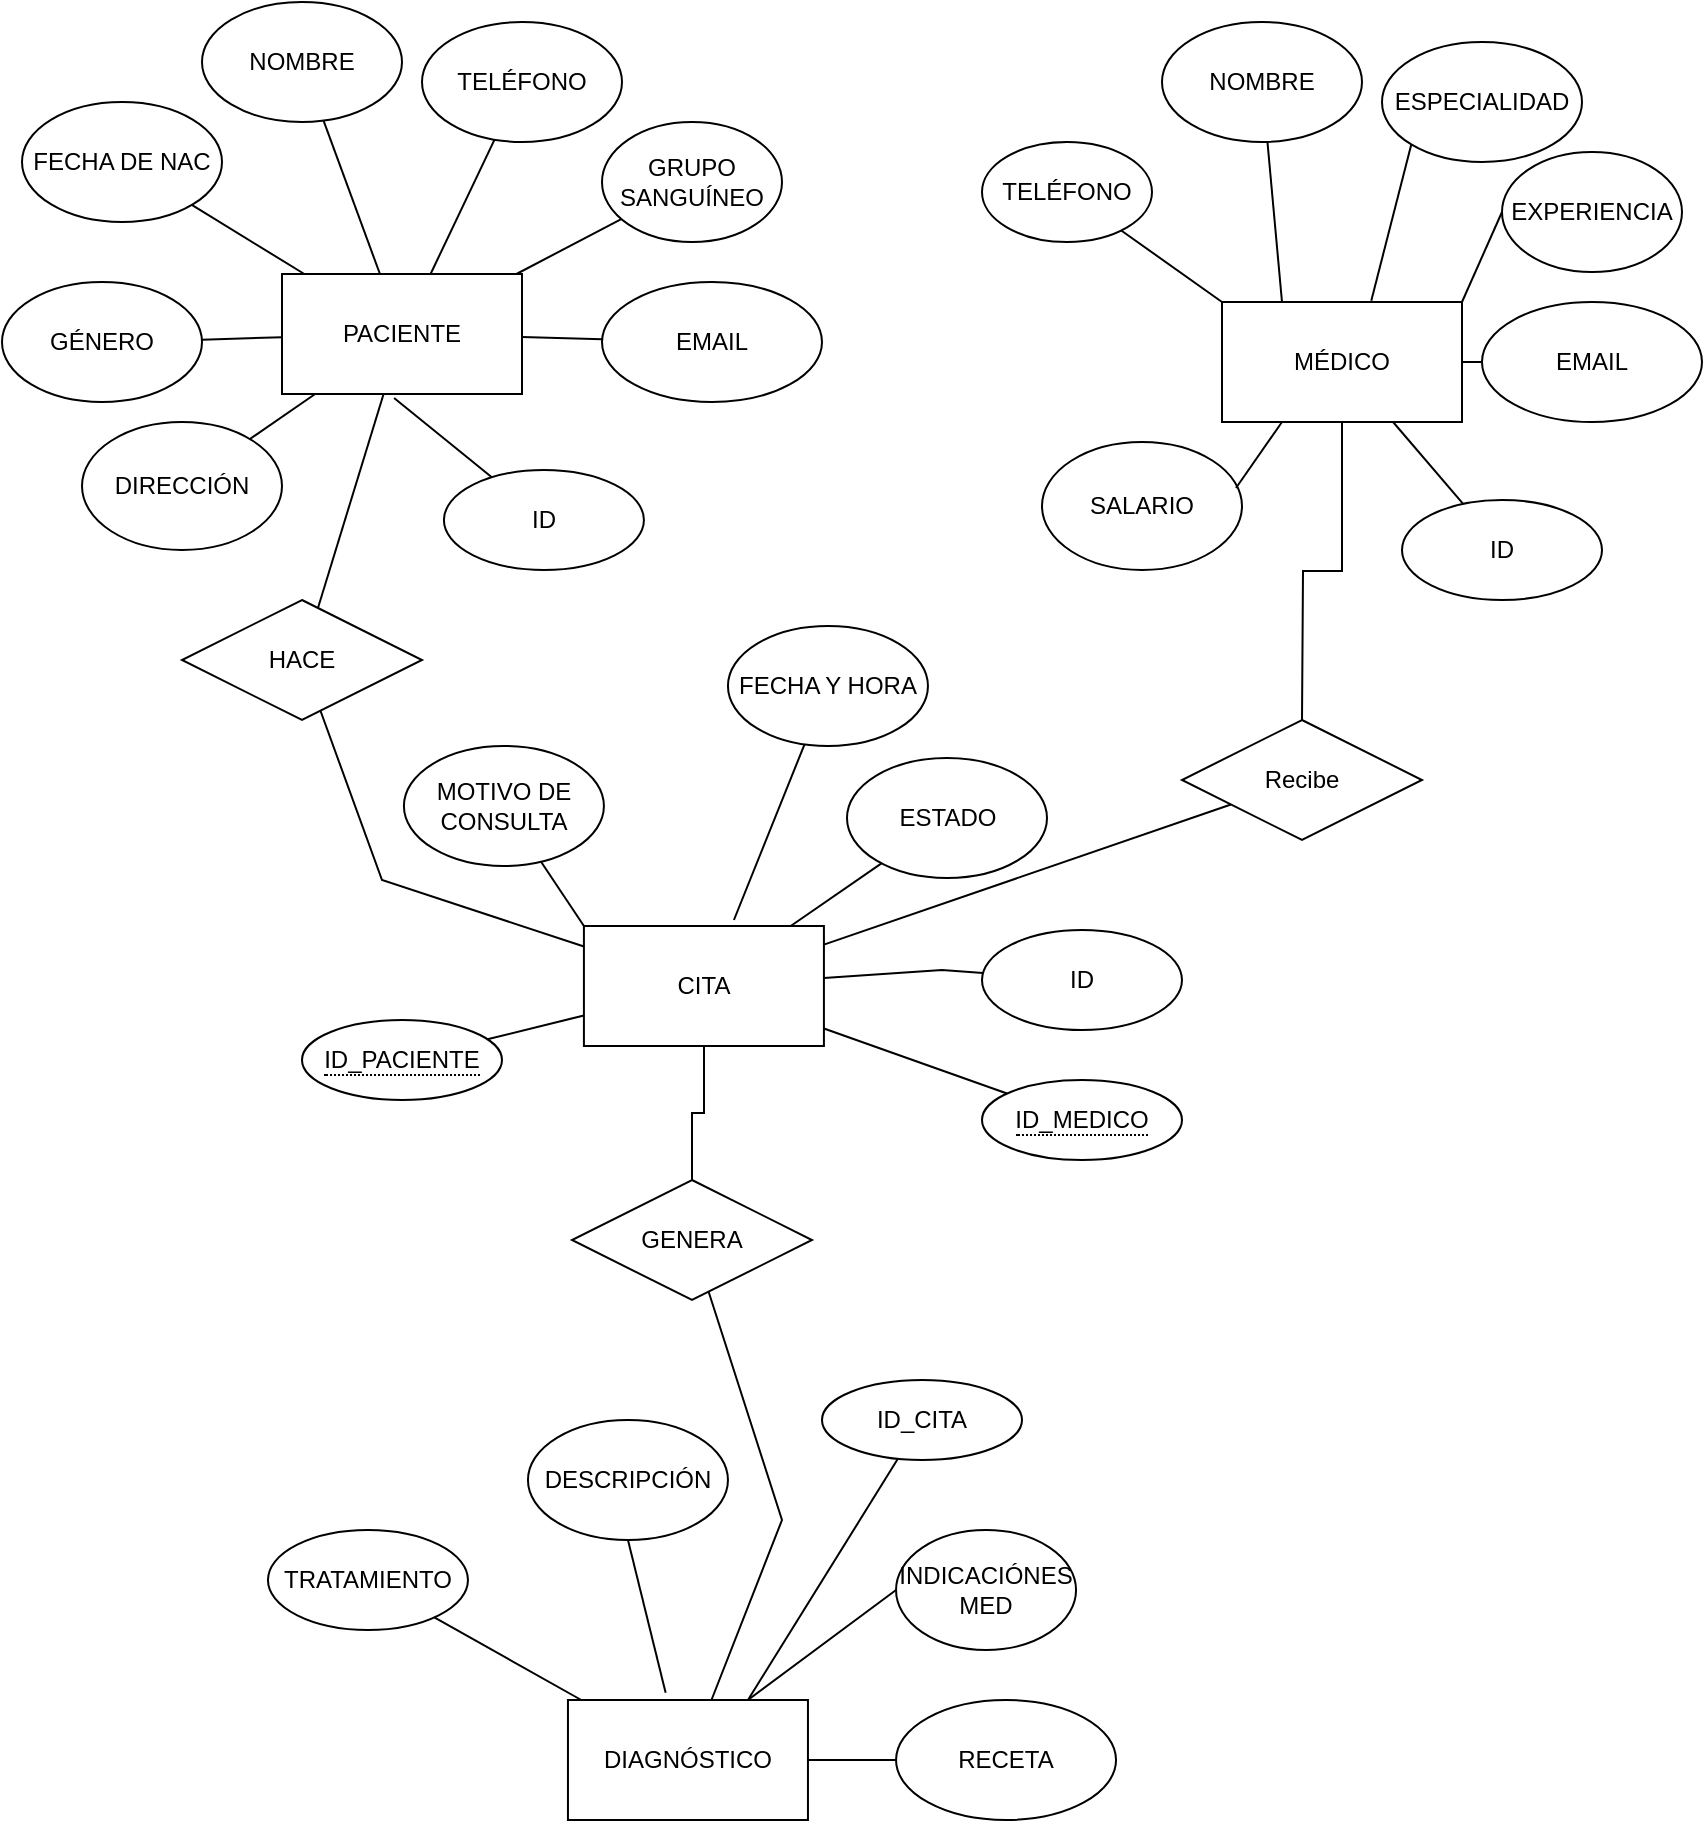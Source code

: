 <mxfile version="28.0.7">
  <diagram name="Página-1" id="E_bSarp13sf75rRkLyid">
    <mxGraphModel dx="2187" dy="827" grid="1" gridSize="10" guides="1" tooltips="1" connect="1" arrows="1" fold="1" page="1" pageScale="1" pageWidth="827" pageHeight="1169" math="0" shadow="0">
      <root>
        <mxCell id="0" />
        <mxCell id="1" parent="0" />
        <mxCell id="nvTaQmW-iZs42IipCPyI-71" style="rounded=0;orthogonalLoop=1;jettySize=auto;html=1;endArrow=none;endFill=0;" edge="1" parent="1" source="nvTaQmW-iZs42IipCPyI-1" target="nvTaQmW-iZs42IipCPyI-69">
          <mxGeometry relative="1" as="geometry" />
        </mxCell>
        <mxCell id="nvTaQmW-iZs42IipCPyI-1" value="PACIENTE" style="rounded=0;whiteSpace=wrap;html=1;" vertex="1" parent="1">
          <mxGeometry x="70" y="207" width="120" height="60" as="geometry" />
        </mxCell>
        <mxCell id="nvTaQmW-iZs42IipCPyI-2" value="NOMBRE" style="ellipse;whiteSpace=wrap;html=1;" vertex="1" parent="1">
          <mxGeometry x="30" y="71" width="100" height="60" as="geometry" />
        </mxCell>
        <mxCell id="nvTaQmW-iZs42IipCPyI-3" value="ID" style="ellipse;whiteSpace=wrap;html=1;" vertex="1" parent="1">
          <mxGeometry x="150.96" y="305" width="100" height="50" as="geometry" />
        </mxCell>
        <mxCell id="nvTaQmW-iZs42IipCPyI-4" value="GÉNERO" style="ellipse;whiteSpace=wrap;html=1;" vertex="1" parent="1">
          <mxGeometry x="-70" y="211" width="100" height="60" as="geometry" />
        </mxCell>
        <mxCell id="nvTaQmW-iZs42IipCPyI-5" value="GRUPO SANGUÍNEO" style="ellipse;whiteSpace=wrap;html=1;" vertex="1" parent="1">
          <mxGeometry x="230" y="131" width="90" height="60" as="geometry" />
        </mxCell>
        <mxCell id="nvTaQmW-iZs42IipCPyI-6" value="FECHA DE NAC" style="ellipse;whiteSpace=wrap;html=1;" vertex="1" parent="1">
          <mxGeometry x="-60" y="121" width="100" height="60" as="geometry" />
        </mxCell>
        <mxCell id="nvTaQmW-iZs42IipCPyI-7" value="TELÉFONO" style="ellipse;whiteSpace=wrap;html=1;" vertex="1" parent="1">
          <mxGeometry x="140" y="81" width="100" height="60" as="geometry" />
        </mxCell>
        <mxCell id="nvTaQmW-iZs42IipCPyI-8" value="EMAIL" style="ellipse;whiteSpace=wrap;html=1;" vertex="1" parent="1">
          <mxGeometry x="230" y="211" width="110" height="60" as="geometry" />
        </mxCell>
        <mxCell id="nvTaQmW-iZs42IipCPyI-9" value="DIRECCIÓN" style="ellipse;whiteSpace=wrap;html=1;" vertex="1" parent="1">
          <mxGeometry x="-30" y="281" width="100" height="64" as="geometry" />
        </mxCell>
        <mxCell id="nvTaQmW-iZs42IipCPyI-10" value="" style="endArrow=none;html=1;rounded=0;" edge="1" parent="1" target="nvTaQmW-iZs42IipCPyI-2" source="nvTaQmW-iZs42IipCPyI-1">
          <mxGeometry width="50" height="50" relative="1" as="geometry">
            <mxPoint x="90" y="211" as="sourcePoint" />
            <mxPoint x="140" y="161" as="targetPoint" />
          </mxGeometry>
        </mxCell>
        <mxCell id="nvTaQmW-iZs42IipCPyI-11" value="" style="endArrow=none;html=1;rounded=0;" edge="1" parent="1" source="nvTaQmW-iZs42IipCPyI-6" target="nvTaQmW-iZs42IipCPyI-1">
          <mxGeometry width="50" height="50" relative="1" as="geometry">
            <mxPoint x="87" y="241" as="sourcePoint" />
            <mxPoint x="80" y="161" as="targetPoint" />
          </mxGeometry>
        </mxCell>
        <mxCell id="nvTaQmW-iZs42IipCPyI-12" value="" style="endArrow=none;html=1;rounded=0;" edge="1" parent="1" source="nvTaQmW-iZs42IipCPyI-9" target="nvTaQmW-iZs42IipCPyI-1">
          <mxGeometry width="50" height="50" relative="1" as="geometry">
            <mxPoint x="107" y="321" as="sourcePoint" />
            <mxPoint x="100" y="241" as="targetPoint" />
          </mxGeometry>
        </mxCell>
        <mxCell id="nvTaQmW-iZs42IipCPyI-13" value="" style="endArrow=none;html=1;rounded=0;entryX=0.467;entryY=1.033;entryDx=0;entryDy=0;entryPerimeter=0;" edge="1" parent="1" source="nvTaQmW-iZs42IipCPyI-3" target="nvTaQmW-iZs42IipCPyI-1">
          <mxGeometry width="50" height="50" relative="1" as="geometry">
            <mxPoint x="77" y="341" as="sourcePoint" />
            <mxPoint x="70" y="261" as="targetPoint" />
            <Array as="points" />
          </mxGeometry>
        </mxCell>
        <mxCell id="nvTaQmW-iZs42IipCPyI-14" value="" style="endArrow=none;html=1;rounded=0;" edge="1" parent="1" source="nvTaQmW-iZs42IipCPyI-4" target="nvTaQmW-iZs42IipCPyI-1">
          <mxGeometry width="50" height="50" relative="1" as="geometry">
            <mxPoint x="-23" y="331" as="sourcePoint" />
            <mxPoint x="-30" y="251" as="targetPoint" />
          </mxGeometry>
        </mxCell>
        <mxCell id="nvTaQmW-iZs42IipCPyI-15" value="" style="endArrow=none;html=1;rounded=0;" edge="1" parent="1" source="nvTaQmW-iZs42IipCPyI-1" target="nvTaQmW-iZs42IipCPyI-7">
          <mxGeometry width="50" height="50" relative="1" as="geometry">
            <mxPoint x="-23" y="381" as="sourcePoint" />
            <mxPoint x="-30" y="301" as="targetPoint" />
          </mxGeometry>
        </mxCell>
        <mxCell id="nvTaQmW-iZs42IipCPyI-16" value="" style="endArrow=none;html=1;rounded=0;" edge="1" parent="1" source="nvTaQmW-iZs42IipCPyI-1" target="nvTaQmW-iZs42IipCPyI-5">
          <mxGeometry width="50" height="50" relative="1" as="geometry">
            <mxPoint x="37" y="351" as="sourcePoint" />
            <mxPoint x="230" y="161" as="targetPoint" />
          </mxGeometry>
        </mxCell>
        <mxCell id="nvTaQmW-iZs42IipCPyI-73" style="edgeStyle=orthogonalEdgeStyle;rounded=0;orthogonalLoop=1;jettySize=auto;html=1;endArrow=none;endFill=0;" edge="1" parent="1" source="nvTaQmW-iZs42IipCPyI-18">
          <mxGeometry relative="1" as="geometry">
            <mxPoint x="580" y="430" as="targetPoint" />
          </mxGeometry>
        </mxCell>
        <mxCell id="nvTaQmW-iZs42IipCPyI-18" value="MÉDICO" style="rounded=0;whiteSpace=wrap;html=1;" vertex="1" parent="1">
          <mxGeometry x="540" y="221" width="120" height="60" as="geometry" />
        </mxCell>
        <mxCell id="nvTaQmW-iZs42IipCPyI-19" value="NOMBRE" style="ellipse;whiteSpace=wrap;html=1;" vertex="1" parent="1">
          <mxGeometry x="510" y="81" width="100" height="60" as="geometry" />
        </mxCell>
        <mxCell id="nvTaQmW-iZs42IipCPyI-20" value="ID" style="ellipse;whiteSpace=wrap;html=1;" vertex="1" parent="1">
          <mxGeometry x="630" y="320" width="100" height="50" as="geometry" />
        </mxCell>
        <mxCell id="nvTaQmW-iZs42IipCPyI-21" value="EXPERIENCIA" style="ellipse;whiteSpace=wrap;html=1;" vertex="1" parent="1">
          <mxGeometry x="680" y="146" width="90" height="60" as="geometry" />
        </mxCell>
        <mxCell id="nvTaQmW-iZs42IipCPyI-22" value="TELÉFONO" style="ellipse;whiteSpace=wrap;html=1;" vertex="1" parent="1">
          <mxGeometry x="420" y="141" width="85" height="50" as="geometry" />
        </mxCell>
        <mxCell id="nvTaQmW-iZs42IipCPyI-23" value="ESPECIALIDAD" style="ellipse;whiteSpace=wrap;html=1;" vertex="1" parent="1">
          <mxGeometry x="620" y="91" width="100" height="60" as="geometry" />
        </mxCell>
        <mxCell id="nvTaQmW-iZs42IipCPyI-24" value="EMAIL" style="ellipse;whiteSpace=wrap;html=1;" vertex="1" parent="1">
          <mxGeometry x="670" y="221" width="110" height="60" as="geometry" />
        </mxCell>
        <mxCell id="nvTaQmW-iZs42IipCPyI-25" value="SALARIO" style="ellipse;whiteSpace=wrap;html=1;" vertex="1" parent="1">
          <mxGeometry x="450" y="291" width="100" height="64" as="geometry" />
        </mxCell>
        <mxCell id="nvTaQmW-iZs42IipCPyI-26" value="" style="endArrow=none;html=1;rounded=0;" edge="1" parent="1" target="nvTaQmW-iZs42IipCPyI-19">
          <mxGeometry width="50" height="50" relative="1" as="geometry">
            <mxPoint x="570" y="221" as="sourcePoint" />
            <mxPoint x="620" y="171" as="targetPoint" />
          </mxGeometry>
        </mxCell>
        <mxCell id="nvTaQmW-iZs42IipCPyI-27" value="" style="endArrow=none;html=1;rounded=0;entryX=0;entryY=0;entryDx=0;entryDy=0;" edge="1" parent="1" source="nvTaQmW-iZs42IipCPyI-22" target="nvTaQmW-iZs42IipCPyI-18">
          <mxGeometry width="50" height="50" relative="1" as="geometry">
            <mxPoint x="567" y="251" as="sourcePoint" />
            <mxPoint x="560" y="171" as="targetPoint" />
          </mxGeometry>
        </mxCell>
        <mxCell id="nvTaQmW-iZs42IipCPyI-28" value="" style="endArrow=none;html=1;rounded=0;entryX=0.25;entryY=1;entryDx=0;entryDy=0;exitX=0.97;exitY=0.359;exitDx=0;exitDy=0;exitPerimeter=0;" edge="1" parent="1" source="nvTaQmW-iZs42IipCPyI-25" target="nvTaQmW-iZs42IipCPyI-18">
          <mxGeometry width="50" height="50" relative="1" as="geometry">
            <mxPoint x="587" y="331" as="sourcePoint" />
            <mxPoint x="580" y="251" as="targetPoint" />
          </mxGeometry>
        </mxCell>
        <mxCell id="nvTaQmW-iZs42IipCPyI-29" value="" style="endArrow=none;html=1;rounded=0;" edge="1" parent="1" source="nvTaQmW-iZs42IipCPyI-20" target="nvTaQmW-iZs42IipCPyI-18">
          <mxGeometry width="50" height="50" relative="1" as="geometry">
            <mxPoint x="557" y="351" as="sourcePoint" />
            <mxPoint x="550" y="271" as="targetPoint" />
            <Array as="points" />
          </mxGeometry>
        </mxCell>
        <mxCell id="nvTaQmW-iZs42IipCPyI-30" value="" style="endArrow=none;html=1;rounded=0;entryX=0;entryY=1;entryDx=0;entryDy=0;exitX=0.622;exitY=-0.011;exitDx=0;exitDy=0;exitPerimeter=0;" edge="1" parent="1" source="nvTaQmW-iZs42IipCPyI-18" target="nvTaQmW-iZs42IipCPyI-23">
          <mxGeometry width="50" height="50" relative="1" as="geometry">
            <mxPoint x="457" y="391" as="sourcePoint" />
            <mxPoint x="450" y="311" as="targetPoint" />
          </mxGeometry>
        </mxCell>
        <mxCell id="nvTaQmW-iZs42IipCPyI-31" value="" style="endArrow=none;html=1;rounded=0;entryX=0;entryY=0.5;entryDx=0;entryDy=0;exitX=1;exitY=0;exitDx=0;exitDy=0;" edge="1" parent="1" source="nvTaQmW-iZs42IipCPyI-18" target="nvTaQmW-iZs42IipCPyI-21">
          <mxGeometry width="50" height="50" relative="1" as="geometry">
            <mxPoint x="517" y="361" as="sourcePoint" />
            <mxPoint x="510" y="281" as="targetPoint" />
          </mxGeometry>
        </mxCell>
        <mxCell id="nvTaQmW-iZs42IipCPyI-32" value="" style="endArrow=none;html=1;rounded=0;" edge="1" parent="1" source="nvTaQmW-iZs42IipCPyI-18" target="nvTaQmW-iZs42IipCPyI-24">
          <mxGeometry width="50" height="50" relative="1" as="geometry">
            <mxPoint x="668" y="258" as="sourcePoint" />
            <mxPoint x="684" y="253.02" as="targetPoint" />
          </mxGeometry>
        </mxCell>
        <mxCell id="nvTaQmW-iZs42IipCPyI-33" value="DIAGNÓSTICO" style="rounded=0;whiteSpace=wrap;html=1;flipV=1;" vertex="1" parent="1">
          <mxGeometry x="212.98" y="920" width="120" height="60" as="geometry" />
        </mxCell>
        <mxCell id="nvTaQmW-iZs42IipCPyI-34" value="DESCRIPCIÓN" style="ellipse;whiteSpace=wrap;html=1;flipV=1;" vertex="1" parent="1">
          <mxGeometry x="192.98" y="780" width="100" height="60" as="geometry" />
        </mxCell>
        <mxCell id="nvTaQmW-iZs42IipCPyI-35" value="TRATAMIENTO" style="ellipse;whiteSpace=wrap;html=1;flipV=1;" vertex="1" parent="1">
          <mxGeometry x="62.98" y="835" width="100" height="50" as="geometry" />
        </mxCell>
        <mxCell id="nvTaQmW-iZs42IipCPyI-36" value="INDICACIÓNES MED" style="ellipse;whiteSpace=wrap;html=1;flipV=1;" vertex="1" parent="1">
          <mxGeometry x="377.02" y="835" width="90" height="60" as="geometry" />
        </mxCell>
        <mxCell id="nvTaQmW-iZs42IipCPyI-37" value="RECETA" style="ellipse;whiteSpace=wrap;html=1;flipV=1;" vertex="1" parent="1">
          <mxGeometry x="377.02" y="920" width="110" height="60" as="geometry" />
        </mxCell>
        <mxCell id="nvTaQmW-iZs42IipCPyI-38" value="" style="endArrow=none;html=1;rounded=0;" edge="1" parent="1" target="nvTaQmW-iZs42IipCPyI-34">
          <mxGeometry width="50" height="50" relative="1" as="geometry">
            <mxPoint x="252.98" y="839.955" as="sourcePoint" />
            <mxPoint x="302.98" y="889.955" as="targetPoint" />
          </mxGeometry>
        </mxCell>
        <mxCell id="nvTaQmW-iZs42IipCPyI-39" value="" style="endArrow=none;html=1;rounded=0;" edge="1" parent="1" source="nvTaQmW-iZs42IipCPyI-35" target="nvTaQmW-iZs42IipCPyI-33">
          <mxGeometry width="50" height="50" relative="1" as="geometry">
            <mxPoint x="239.98" y="775.04" as="sourcePoint" />
            <mxPoint x="232.98" y="855.04" as="targetPoint" />
            <Array as="points" />
          </mxGeometry>
        </mxCell>
        <mxCell id="nvTaQmW-iZs42IipCPyI-40" value="" style="endArrow=none;html=1;rounded=0;entryX=0;entryY=0.5;entryDx=0;entryDy=0;exitX=0.75;exitY=0;exitDx=0;exitDy=0;" edge="1" parent="1" target="nvTaQmW-iZs42IipCPyI-36" source="nvTaQmW-iZs42IipCPyI-33">
          <mxGeometry width="50" height="50" relative="1" as="geometry">
            <mxPoint x="317.02" y="865" as="sourcePoint" />
            <mxPoint x="177.02" y="805" as="targetPoint" />
          </mxGeometry>
        </mxCell>
        <mxCell id="nvTaQmW-iZs42IipCPyI-41" value="" style="endArrow=none;html=1;rounded=0;" edge="1" parent="1" source="nvTaQmW-iZs42IipCPyI-33" target="nvTaQmW-iZs42IipCPyI-37">
          <mxGeometry width="50" height="50" relative="1" as="geometry">
            <mxPoint x="317.02" y="947.02" as="sourcePoint" />
            <mxPoint x="351.02" y="945" as="targetPoint" />
          </mxGeometry>
        </mxCell>
        <mxCell id="nvTaQmW-iZs42IipCPyI-82" style="edgeStyle=orthogonalEdgeStyle;rounded=0;orthogonalLoop=1;jettySize=auto;html=1;endArrow=none;endFill=0;" edge="1" parent="1" source="nvTaQmW-iZs42IipCPyI-42" target="nvTaQmW-iZs42IipCPyI-81">
          <mxGeometry relative="1" as="geometry" />
        </mxCell>
        <mxCell id="nvTaQmW-iZs42IipCPyI-42" value="CITA" style="rounded=0;whiteSpace=wrap;html=1;" vertex="1" parent="1">
          <mxGeometry x="220.96" y="533" width="120" height="60" as="geometry" />
        </mxCell>
        <mxCell id="nvTaQmW-iZs42IipCPyI-43" value="FECHA Y HORA" style="ellipse;whiteSpace=wrap;html=1;" vertex="1" parent="1">
          <mxGeometry x="292.98" y="383" width="100" height="60" as="geometry" />
        </mxCell>
        <mxCell id="nvTaQmW-iZs42IipCPyI-44" value="ID" style="ellipse;whiteSpace=wrap;html=1;" vertex="1" parent="1">
          <mxGeometry x="420.0" y="535" width="100" height="50" as="geometry" />
        </mxCell>
        <mxCell id="nvTaQmW-iZs42IipCPyI-45" value="MOTIVO DE CONSULTA" style="ellipse;whiteSpace=wrap;html=1;" vertex="1" parent="1">
          <mxGeometry x="130.96" y="443" width="100" height="60" as="geometry" />
        </mxCell>
        <mxCell id="nvTaQmW-iZs42IipCPyI-46" value="" style="endArrow=none;html=1;rounded=0;" edge="1" parent="1" target="nvTaQmW-iZs42IipCPyI-43">
          <mxGeometry width="50" height="50" relative="1" as="geometry">
            <mxPoint x="295.96" y="530" as="sourcePoint" />
            <mxPoint x="300.96" y="483" as="targetPoint" />
          </mxGeometry>
        </mxCell>
        <mxCell id="nvTaQmW-iZs42IipCPyI-47" value="" style="endArrow=none;html=1;rounded=0;entryX=0;entryY=0;entryDx=0;entryDy=0;" edge="1" parent="1" source="nvTaQmW-iZs42IipCPyI-45" target="nvTaQmW-iZs42IipCPyI-42">
          <mxGeometry width="50" height="50" relative="1" as="geometry">
            <mxPoint x="247.96" y="563" as="sourcePoint" />
            <mxPoint x="240.96" y="483" as="targetPoint" />
          </mxGeometry>
        </mxCell>
        <mxCell id="nvTaQmW-iZs42IipCPyI-48" value="" style="endArrow=none;html=1;rounded=0;" edge="1" parent="1" source="nvTaQmW-iZs42IipCPyI-44" target="nvTaQmW-iZs42IipCPyI-42">
          <mxGeometry width="50" height="50" relative="1" as="geometry">
            <mxPoint x="420.0" y="551" as="sourcePoint" />
            <mxPoint x="325.0" y="558" as="targetPoint" />
            <Array as="points">
              <mxPoint x="400.0" y="555" />
            </Array>
          </mxGeometry>
        </mxCell>
        <mxCell id="nvTaQmW-iZs42IipCPyI-49" value="ESTADO" style="ellipse;whiteSpace=wrap;html=1;" vertex="1" parent="1">
          <mxGeometry x="352.5" y="449" width="100" height="60" as="geometry" />
        </mxCell>
        <mxCell id="nvTaQmW-iZs42IipCPyI-50" value="" style="endArrow=none;html=1;rounded=0;" edge="1" parent="1" target="nvTaQmW-iZs42IipCPyI-49" source="nvTaQmW-iZs42IipCPyI-42">
          <mxGeometry width="50" height="50" relative="1" as="geometry">
            <mxPoint x="327.88" y="536.82" as="sourcePoint" />
            <mxPoint x="326.0" y="519" as="targetPoint" />
          </mxGeometry>
        </mxCell>
        <mxCell id="nvTaQmW-iZs42IipCPyI-66" value="" style="endArrow=none;html=1;rounded=0;entryX=0.5;entryY=1;entryDx=0;entryDy=0;exitX=0.407;exitY=1.061;exitDx=0;exitDy=0;exitPerimeter=0;" edge="1" parent="1" source="nvTaQmW-iZs42IipCPyI-33" target="nvTaQmW-iZs42IipCPyI-34">
          <mxGeometry width="50" height="50" relative="1" as="geometry">
            <mxPoint x="370" y="825" as="sourcePoint" />
            <mxPoint x="444" y="770" as="targetPoint" />
          </mxGeometry>
        </mxCell>
        <mxCell id="nvTaQmW-iZs42IipCPyI-77" style="rounded=0;orthogonalLoop=1;jettySize=auto;html=1;endArrow=none;endFill=0;" edge="1" parent="1" source="nvTaQmW-iZs42IipCPyI-69" target="nvTaQmW-iZs42IipCPyI-42">
          <mxGeometry relative="1" as="geometry">
            <Array as="points">
              <mxPoint x="120" y="510" />
            </Array>
          </mxGeometry>
        </mxCell>
        <mxCell id="nvTaQmW-iZs42IipCPyI-69" value="HACE" style="shape=rhombus;perimeter=rhombusPerimeter;whiteSpace=wrap;html=1;align=center;" vertex="1" parent="1">
          <mxGeometry x="20" y="370" width="120" height="60" as="geometry" />
        </mxCell>
        <mxCell id="nvTaQmW-iZs42IipCPyI-78" style="rounded=0;orthogonalLoop=1;jettySize=auto;html=1;endArrow=none;endFill=0;" edge="1" parent="1" source="nvTaQmW-iZs42IipCPyI-70" target="nvTaQmW-iZs42IipCPyI-42">
          <mxGeometry relative="1" as="geometry" />
        </mxCell>
        <mxCell id="nvTaQmW-iZs42IipCPyI-70" value="Recibe" style="shape=rhombus;perimeter=rhombusPerimeter;whiteSpace=wrap;html=1;align=center;" vertex="1" parent="1">
          <mxGeometry x="520" y="430" width="120" height="60" as="geometry" />
        </mxCell>
        <mxCell id="nvTaQmW-iZs42IipCPyI-74" value="" style="endArrow=none;html=1;rounded=0;" edge="1" parent="1" source="nvTaQmW-iZs42IipCPyI-1" target="nvTaQmW-iZs42IipCPyI-8">
          <mxGeometry width="50" height="50" relative="1" as="geometry">
            <mxPoint x="500" y="450" as="sourcePoint" />
            <mxPoint x="550" y="400" as="targetPoint" />
          </mxGeometry>
        </mxCell>
        <mxCell id="nvTaQmW-iZs42IipCPyI-83" style="rounded=0;orthogonalLoop=1;jettySize=auto;html=1;endArrow=none;endFill=0;" edge="1" parent="1" source="nvTaQmW-iZs42IipCPyI-81" target="nvTaQmW-iZs42IipCPyI-33">
          <mxGeometry relative="1" as="geometry">
            <Array as="points">
              <mxPoint x="320" y="830" />
            </Array>
          </mxGeometry>
        </mxCell>
        <mxCell id="nvTaQmW-iZs42IipCPyI-81" value="GENERA" style="shape=rhombus;perimeter=rhombusPerimeter;whiteSpace=wrap;html=1;align=center;" vertex="1" parent="1">
          <mxGeometry x="215" y="660" width="120" height="60" as="geometry" />
        </mxCell>
        <mxCell id="nvTaQmW-iZs42IipCPyI-84" value="ID_CITA" style="ellipse;whiteSpace=wrap;html=1;align=center;" vertex="1" parent="1">
          <mxGeometry x="340" y="760" width="100" height="40" as="geometry" />
        </mxCell>
        <mxCell id="nvTaQmW-iZs42IipCPyI-86" value="" style="endArrow=none;html=1;rounded=0;exitX=0.75;exitY=0;exitDx=0;exitDy=0;" edge="1" parent="1" source="nvTaQmW-iZs42IipCPyI-33" target="nvTaQmW-iZs42IipCPyI-84">
          <mxGeometry width="50" height="50" relative="1" as="geometry">
            <mxPoint x="500" y="810" as="sourcePoint" />
            <mxPoint x="550" y="760" as="targetPoint" />
          </mxGeometry>
        </mxCell>
        <mxCell id="nvTaQmW-iZs42IipCPyI-87" value="&lt;span style=&quot;border-bottom: 1px dotted&quot;&gt;ID_MEDICO&lt;/span&gt;" style="ellipse;whiteSpace=wrap;html=1;align=center;" vertex="1" parent="1">
          <mxGeometry x="420" y="610" width="100" height="40" as="geometry" />
        </mxCell>
        <mxCell id="nvTaQmW-iZs42IipCPyI-88" value="" style="endArrow=none;html=1;rounded=0;" edge="1" parent="1" source="nvTaQmW-iZs42IipCPyI-87" target="nvTaQmW-iZs42IipCPyI-42">
          <mxGeometry width="50" height="50" relative="1" as="geometry">
            <mxPoint x="500" y="630" as="sourcePoint" />
            <mxPoint x="550" y="580" as="targetPoint" />
          </mxGeometry>
        </mxCell>
        <mxCell id="nvTaQmW-iZs42IipCPyI-90" value="&lt;span style=&quot;border-bottom: 1px dotted&quot;&gt;ID_PACIENTE&lt;/span&gt;" style="ellipse;whiteSpace=wrap;html=1;align=center;" vertex="1" parent="1">
          <mxGeometry x="80" y="580" width="100" height="40" as="geometry" />
        </mxCell>
        <mxCell id="nvTaQmW-iZs42IipCPyI-91" value="" style="endArrow=none;html=1;rounded=0;" edge="1" parent="1" source="nvTaQmW-iZs42IipCPyI-90" target="nvTaQmW-iZs42IipCPyI-42">
          <mxGeometry width="50" height="50" relative="1" as="geometry">
            <mxPoint x="500" y="630" as="sourcePoint" />
            <mxPoint x="550" y="580" as="targetPoint" />
          </mxGeometry>
        </mxCell>
      </root>
    </mxGraphModel>
  </diagram>
</mxfile>
